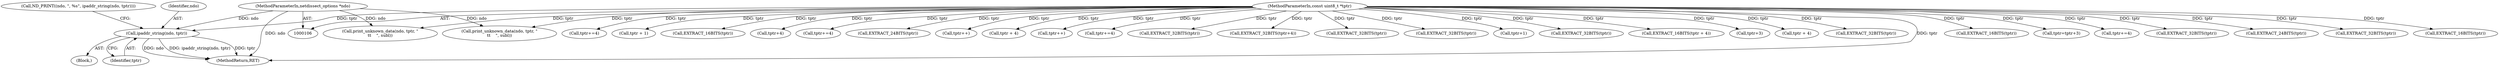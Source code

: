 digraph "0_tcpdump_5d0d76e88ee2d3236d7e032589d6f1d4ec5f7b1e@pointer" {
"1000180" [label="(Call,ipaddr_string(ndo, tptr))"];
"1000107" [label="(MethodParameterIn,netdissect_options *ndo)"];
"1000108" [label="(MethodParameterIn,const uint8_t *tptr)"];
"1000345" [label="(Call,EXTRACT_16BITS(tptr))"];
"1000383" [label="(Call,tptr=tptr+3)"];
"1000479" [label="(Call,tptr+=4)"];
"1000195" [label="(Call,EXTRACT_32BITS(tptr))"];
"1000600" [label="(MethodReturn,RET)"];
"1000381" [label="(Call,EXTRACT_24BITS(tptr))"];
"1000230" [label="(Call,EXTRACT_32BITS(tptr))"];
"1000343" [label="(Call,EXTRACT_16BITS(tptr))"];
"1000107" [label="(MethodParameterIn,netdissect_options *ndo)"];
"1000438" [label="(Call,tptr+=4)"];
"1000435" [label="(Call,tptr + 1)"];
"1000178" [label="(Block,)"];
"1000402" [label="(Call,EXTRACT_16BITS(tptr))"];
"1000180" [label="(Call,ipaddr_string(ndo, tptr))"];
"1000164" [label="(Call,tptr+4)"];
"1000248" [label="(Call,tptr+=4)"];
"1000325" [label="(Call,EXTRACT_24BITS(tptr))"];
"1000175" [label="(Call,ND_PRINT((ndo, \", %s\", ipaddr_string(ndo, tptr))))"];
"1000395" [label="(Call,tptr++)"];
"1000524" [label="(Call,tptr + 4)"];
"1000269" [label="(Call,tptr++)"];
"1000181" [label="(Identifier,ndo)"];
"1000311" [label="(Call,tptr+=4)"];
"1000537" [label="(Call,EXTRACT_32BITS(tptr))"];
"1000163" [label="(Call,EXTRACT_32BITS(tptr+4))"];
"1000587" [label="(Call,print_unknown_data(ndo, tptr, \"\n\t\t    \", subl))"];
"1000182" [label="(Identifier,tptr)"];
"1000108" [label="(MethodParameterIn,const uint8_t *tptr)"];
"1000152" [label="(Call,EXTRACT_32BITS(tptr))"];
"1000500" [label="(Call,EXTRACT_32BITS(tptr))"];
"1000576" [label="(Call,print_unknown_data(ndo, tptr, \"\n\t\t    \", subl))"];
"1000366" [label="(Call,tptr+1)"];
"1000461" [label="(Call,EXTRACT_32BITS(tptr))"];
"1000523" [label="(Call,EXTRACT_16BITS(tptr + 4))"];
"1000385" [label="(Call,tptr+3)"];
"1000564" [label="(Call,tptr + 4)"];
"1000293" [label="(Call,EXTRACT_32BITS(tptr))"];
"1000180" -> "1000178"  [label="AST: "];
"1000180" -> "1000182"  [label="CFG: "];
"1000181" -> "1000180"  [label="AST: "];
"1000182" -> "1000180"  [label="AST: "];
"1000175" -> "1000180"  [label="CFG: "];
"1000180" -> "1000600"  [label="DDG: tptr"];
"1000180" -> "1000600"  [label="DDG: ndo"];
"1000180" -> "1000600"  [label="DDG: ipaddr_string(ndo, tptr)"];
"1000107" -> "1000180"  [label="DDG: ndo"];
"1000108" -> "1000180"  [label="DDG: tptr"];
"1000107" -> "1000106"  [label="AST: "];
"1000107" -> "1000600"  [label="DDG: ndo"];
"1000107" -> "1000576"  [label="DDG: ndo"];
"1000107" -> "1000587"  [label="DDG: ndo"];
"1000108" -> "1000106"  [label="AST: "];
"1000108" -> "1000600"  [label="DDG: tptr"];
"1000108" -> "1000152"  [label="DDG: tptr"];
"1000108" -> "1000163"  [label="DDG: tptr"];
"1000108" -> "1000164"  [label="DDG: tptr"];
"1000108" -> "1000195"  [label="DDG: tptr"];
"1000108" -> "1000230"  [label="DDG: tptr"];
"1000108" -> "1000248"  [label="DDG: tptr"];
"1000108" -> "1000269"  [label="DDG: tptr"];
"1000108" -> "1000293"  [label="DDG: tptr"];
"1000108" -> "1000311"  [label="DDG: tptr"];
"1000108" -> "1000325"  [label="DDG: tptr"];
"1000108" -> "1000343"  [label="DDG: tptr"];
"1000108" -> "1000345"  [label="DDG: tptr"];
"1000108" -> "1000366"  [label="DDG: tptr"];
"1000108" -> "1000381"  [label="DDG: tptr"];
"1000108" -> "1000383"  [label="DDG: tptr"];
"1000108" -> "1000385"  [label="DDG: tptr"];
"1000108" -> "1000395"  [label="DDG: tptr"];
"1000108" -> "1000402"  [label="DDG: tptr"];
"1000108" -> "1000435"  [label="DDG: tptr"];
"1000108" -> "1000438"  [label="DDG: tptr"];
"1000108" -> "1000461"  [label="DDG: tptr"];
"1000108" -> "1000479"  [label="DDG: tptr"];
"1000108" -> "1000500"  [label="DDG: tptr"];
"1000108" -> "1000523"  [label="DDG: tptr"];
"1000108" -> "1000524"  [label="DDG: tptr"];
"1000108" -> "1000537"  [label="DDG: tptr"];
"1000108" -> "1000564"  [label="DDG: tptr"];
"1000108" -> "1000576"  [label="DDG: tptr"];
"1000108" -> "1000587"  [label="DDG: tptr"];
}
